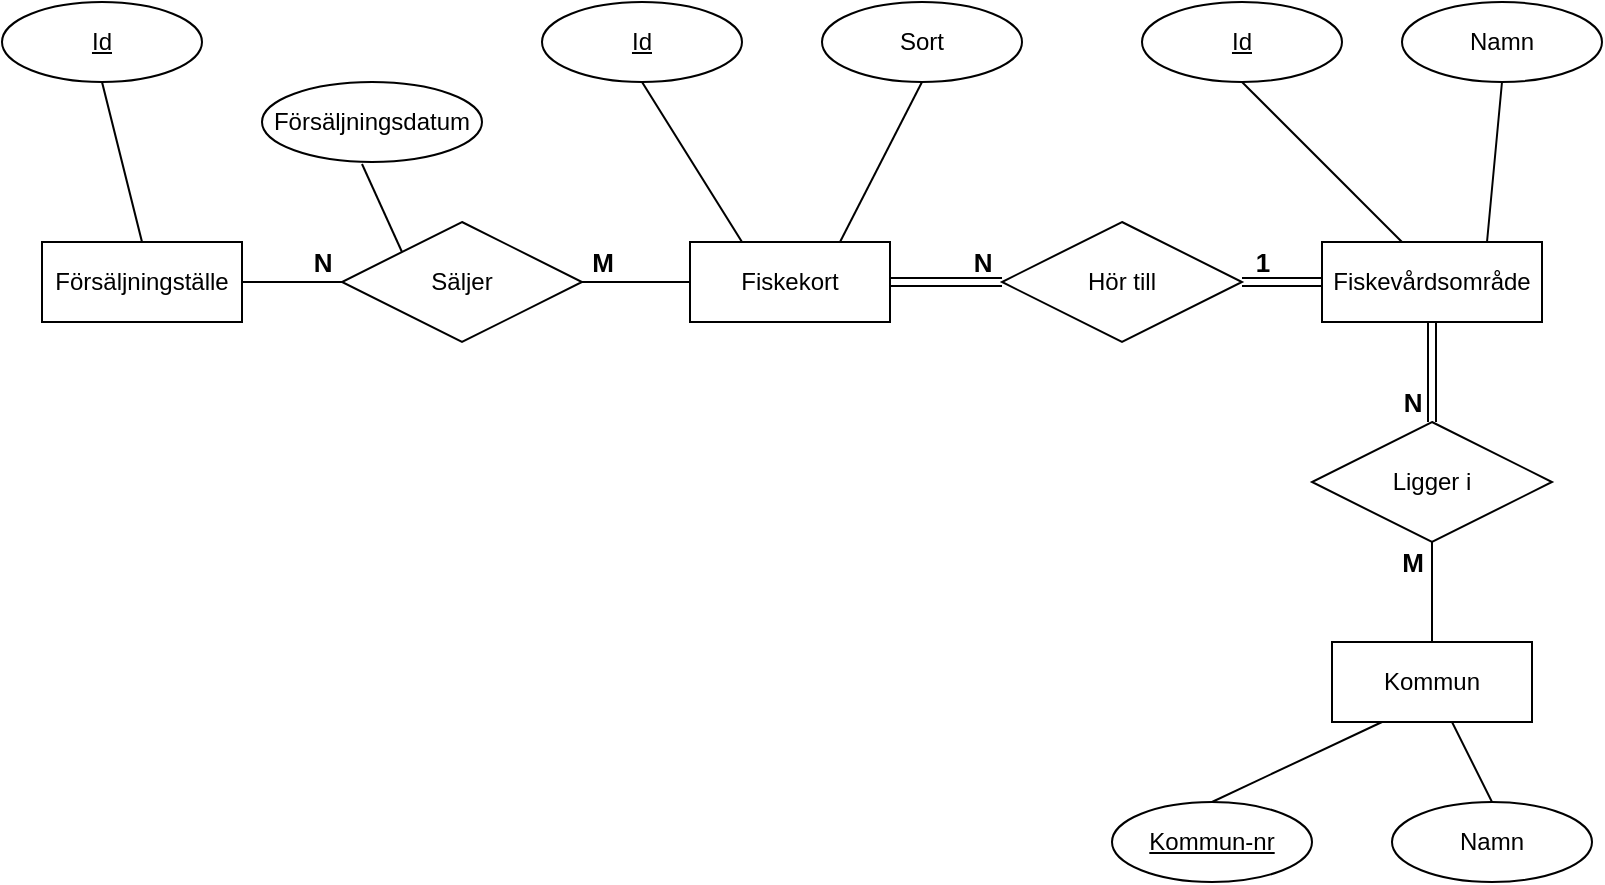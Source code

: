 <mxfile version="13.10.0" type="github">
  <diagram id="R2lEEEUBdFMjLlhIrx00" name="Page-1">
    <mxGraphModel dx="1068" dy="577" grid="1" gridSize="10" guides="1" tooltips="1" connect="1" arrows="1" fold="1" page="1" pageScale="1" pageWidth="827" pageHeight="1169" math="0" shadow="0" extFonts="Permanent Marker^https://fonts.googleapis.com/css?family=Permanent+Marker">
      <root>
        <mxCell id="0" />
        <mxCell id="1" parent="0" />
        <mxCell id="Pcwcp30AUG_rfzm1ce2V-1" value="Försäljningställe" style="whiteSpace=wrap;html=1;align=center;" vertex="1" parent="1">
          <mxGeometry x="40" y="240" width="100" height="40" as="geometry" />
        </mxCell>
        <mxCell id="Pcwcp30AUG_rfzm1ce2V-2" value="Säljer" style="shape=rhombus;perimeter=rhombusPerimeter;whiteSpace=wrap;html=1;align=center;" vertex="1" parent="1">
          <mxGeometry x="190" y="230" width="120" height="60" as="geometry" />
        </mxCell>
        <mxCell id="Pcwcp30AUG_rfzm1ce2V-3" value="Fiskekort" style="whiteSpace=wrap;html=1;align=center;" vertex="1" parent="1">
          <mxGeometry x="364" y="240" width="100" height="40" as="geometry" />
        </mxCell>
        <mxCell id="Pcwcp30AUG_rfzm1ce2V-4" value="Fiskevårdsområde" style="whiteSpace=wrap;html=1;align=center;" vertex="1" parent="1">
          <mxGeometry x="680" y="240" width="110" height="40" as="geometry" />
        </mxCell>
        <mxCell id="Pcwcp30AUG_rfzm1ce2V-27" value="" style="edgeStyle=orthogonalEdgeStyle;shape=link;rounded=0;orthogonalLoop=1;jettySize=auto;html=1;" edge="1" parent="1" source="Pcwcp30AUG_rfzm1ce2V-6" target="Pcwcp30AUG_rfzm1ce2V-3">
          <mxGeometry relative="1" as="geometry" />
        </mxCell>
        <mxCell id="Pcwcp30AUG_rfzm1ce2V-28" value="" style="edgeStyle=orthogonalEdgeStyle;shape=link;rounded=0;orthogonalLoop=1;jettySize=auto;html=1;" edge="1" parent="1" source="Pcwcp30AUG_rfzm1ce2V-6" target="Pcwcp30AUG_rfzm1ce2V-4">
          <mxGeometry relative="1" as="geometry" />
        </mxCell>
        <mxCell id="Pcwcp30AUG_rfzm1ce2V-6" value="Hör till" style="shape=rhombus;perimeter=rhombusPerimeter;whiteSpace=wrap;html=1;align=center;" vertex="1" parent="1">
          <mxGeometry x="520" y="230" width="120" height="60" as="geometry" />
        </mxCell>
        <mxCell id="Pcwcp30AUG_rfzm1ce2V-7" value="Kommun" style="whiteSpace=wrap;html=1;align=center;" vertex="1" parent="1">
          <mxGeometry x="685" y="440" width="100" height="40" as="geometry" />
        </mxCell>
        <mxCell id="Pcwcp30AUG_rfzm1ce2V-43" value="" style="edgeStyle=orthogonalEdgeStyle;shape=link;rounded=0;orthogonalLoop=1;jettySize=auto;html=1;fontSize=13;" edge="1" parent="1" source="Pcwcp30AUG_rfzm1ce2V-8" target="Pcwcp30AUG_rfzm1ce2V-4">
          <mxGeometry relative="1" as="geometry" />
        </mxCell>
        <mxCell id="Pcwcp30AUG_rfzm1ce2V-8" value="Ligger i" style="shape=rhombus;perimeter=rhombusPerimeter;whiteSpace=wrap;html=1;align=center;" vertex="1" parent="1">
          <mxGeometry x="675" y="330" width="120" height="60" as="geometry" />
        </mxCell>
        <mxCell id="Pcwcp30AUG_rfzm1ce2V-9" value="Id" style="ellipse;whiteSpace=wrap;html=1;align=center;fontStyle=4;" vertex="1" parent="1">
          <mxGeometry x="20" y="120" width="100" height="40" as="geometry" />
        </mxCell>
        <mxCell id="Pcwcp30AUG_rfzm1ce2V-10" value="Försäljningsdatum" style="ellipse;whiteSpace=wrap;html=1;align=center;" vertex="1" parent="1">
          <mxGeometry x="150" y="160" width="110" height="40" as="geometry" />
        </mxCell>
        <mxCell id="Pcwcp30AUG_rfzm1ce2V-11" value="Sort" style="ellipse;whiteSpace=wrap;html=1;align=center;" vertex="1" parent="1">
          <mxGeometry x="430" y="120" width="100" height="40" as="geometry" />
        </mxCell>
        <mxCell id="Pcwcp30AUG_rfzm1ce2V-13" value="Id" style="ellipse;whiteSpace=wrap;html=1;align=center;fontStyle=4;" vertex="1" parent="1">
          <mxGeometry x="290" y="120" width="100" height="40" as="geometry" />
        </mxCell>
        <mxCell id="Pcwcp30AUG_rfzm1ce2V-15" value="Namn" style="ellipse;whiteSpace=wrap;html=1;align=center;" vertex="1" parent="1">
          <mxGeometry x="715" y="520" width="100" height="40" as="geometry" />
        </mxCell>
        <mxCell id="Pcwcp30AUG_rfzm1ce2V-16" value="Kommun-nr" style="ellipse;whiteSpace=wrap;html=1;align=center;fontStyle=4;" vertex="1" parent="1">
          <mxGeometry x="575" y="520" width="100" height="40" as="geometry" />
        </mxCell>
        <mxCell id="Pcwcp30AUG_rfzm1ce2V-17" value="Id" style="ellipse;whiteSpace=wrap;html=1;align=center;fontStyle=4;" vertex="1" parent="1">
          <mxGeometry x="590" y="120" width="100" height="40" as="geometry" />
        </mxCell>
        <mxCell id="Pcwcp30AUG_rfzm1ce2V-18" value="Namn" style="ellipse;whiteSpace=wrap;html=1;align=center;" vertex="1" parent="1">
          <mxGeometry x="720" y="120" width="100" height="40" as="geometry" />
        </mxCell>
        <mxCell id="Pcwcp30AUG_rfzm1ce2V-19" value="" style="endArrow=none;html=1;rounded=0;exitX=1;exitY=0.5;exitDx=0;exitDy=0;entryX=0;entryY=0.5;entryDx=0;entryDy=0;" edge="1" parent="1" source="Pcwcp30AUG_rfzm1ce2V-1" target="Pcwcp30AUG_rfzm1ce2V-2">
          <mxGeometry relative="1" as="geometry">
            <mxPoint x="320" y="330" as="sourcePoint" />
            <mxPoint x="480" y="330" as="targetPoint" />
          </mxGeometry>
        </mxCell>
        <mxCell id="Pcwcp30AUG_rfzm1ce2V-20" value="" style="endArrow=none;html=1;rounded=0;exitX=1;exitY=0.5;exitDx=0;exitDy=0;entryX=0;entryY=0.5;entryDx=0;entryDy=0;" edge="1" parent="1" source="Pcwcp30AUG_rfzm1ce2V-2" target="Pcwcp30AUG_rfzm1ce2V-3">
          <mxGeometry relative="1" as="geometry">
            <mxPoint x="320" y="330" as="sourcePoint" />
            <mxPoint x="480" y="330" as="targetPoint" />
          </mxGeometry>
        </mxCell>
        <mxCell id="Pcwcp30AUG_rfzm1ce2V-21" value="" style="endArrow=none;html=1;rounded=0;exitX=0.5;exitY=1;exitDx=0;exitDy=0;entryX=0.5;entryY=0;entryDx=0;entryDy=0;" edge="1" parent="1" source="Pcwcp30AUG_rfzm1ce2V-9" target="Pcwcp30AUG_rfzm1ce2V-1">
          <mxGeometry relative="1" as="geometry">
            <mxPoint x="320" y="330" as="sourcePoint" />
            <mxPoint x="90" y="230" as="targetPoint" />
          </mxGeometry>
        </mxCell>
        <mxCell id="Pcwcp30AUG_rfzm1ce2V-22" value="" style="endArrow=none;html=1;rounded=0;entryX=0;entryY=0;entryDx=0;entryDy=0;" edge="1" parent="1" target="Pcwcp30AUG_rfzm1ce2V-2">
          <mxGeometry relative="1" as="geometry">
            <mxPoint x="200" y="201" as="sourcePoint" />
            <mxPoint x="480" y="330" as="targetPoint" />
          </mxGeometry>
        </mxCell>
        <mxCell id="Pcwcp30AUG_rfzm1ce2V-23" value="" style="endArrow=none;html=1;rounded=0;exitX=0.5;exitY=1;exitDx=0;exitDy=0;" edge="1" parent="1" source="Pcwcp30AUG_rfzm1ce2V-13">
          <mxGeometry relative="1" as="geometry">
            <mxPoint x="290" y="320" as="sourcePoint" />
            <mxPoint x="390" y="240" as="targetPoint" />
          </mxGeometry>
        </mxCell>
        <mxCell id="Pcwcp30AUG_rfzm1ce2V-24" value="" style="endArrow=none;html=1;rounded=0;entryX=0.5;entryY=1;entryDx=0;entryDy=0;exitX=0.75;exitY=0;exitDx=0;exitDy=0;" edge="1" parent="1" source="Pcwcp30AUG_rfzm1ce2V-3" target="Pcwcp30AUG_rfzm1ce2V-11">
          <mxGeometry relative="1" as="geometry">
            <mxPoint x="290" y="320" as="sourcePoint" />
            <mxPoint x="450" y="320" as="targetPoint" />
          </mxGeometry>
        </mxCell>
        <mxCell id="Pcwcp30AUG_rfzm1ce2V-25" value="" style="endArrow=none;html=1;rounded=0;entryX=0.5;entryY=1;entryDx=0;entryDy=0;" edge="1" parent="1" target="Pcwcp30AUG_rfzm1ce2V-17">
          <mxGeometry relative="1" as="geometry">
            <mxPoint x="720" y="240" as="sourcePoint" />
            <mxPoint x="450" y="320" as="targetPoint" />
          </mxGeometry>
        </mxCell>
        <mxCell id="Pcwcp30AUG_rfzm1ce2V-32" value="" style="endArrow=none;html=1;rounded=0;entryX=0.25;entryY=1;entryDx=0;entryDy=0;exitX=0.5;exitY=0;exitDx=0;exitDy=0;" edge="1" parent="1" source="Pcwcp30AUG_rfzm1ce2V-16" target="Pcwcp30AUG_rfzm1ce2V-7">
          <mxGeometry relative="1" as="geometry">
            <mxPoint x="290" y="320" as="sourcePoint" />
            <mxPoint x="450" y="320" as="targetPoint" />
          </mxGeometry>
        </mxCell>
        <mxCell id="Pcwcp30AUG_rfzm1ce2V-33" value="" style="endArrow=none;html=1;rounded=0;entryX=0.5;entryY=0;entryDx=0;entryDy=0;" edge="1" parent="1" source="Pcwcp30AUG_rfzm1ce2V-7" target="Pcwcp30AUG_rfzm1ce2V-15">
          <mxGeometry relative="1" as="geometry">
            <mxPoint x="290" y="320" as="sourcePoint" />
            <mxPoint x="450" y="320" as="targetPoint" />
          </mxGeometry>
        </mxCell>
        <mxCell id="Pcwcp30AUG_rfzm1ce2V-34" value="" style="endArrow=none;html=1;rounded=0;entryX=0.5;entryY=1;entryDx=0;entryDy=0;exitX=0.75;exitY=0;exitDx=0;exitDy=0;" edge="1" parent="1" source="Pcwcp30AUG_rfzm1ce2V-4" target="Pcwcp30AUG_rfzm1ce2V-18">
          <mxGeometry relative="1" as="geometry">
            <mxPoint x="760" y="230" as="sourcePoint" />
            <mxPoint x="450" y="320" as="targetPoint" />
          </mxGeometry>
        </mxCell>
        <mxCell id="Pcwcp30AUG_rfzm1ce2V-35" value="&lt;font style=&quot;font-size: 13px;&quot;&gt;&lt;b style=&quot;font-size: 13px;&quot;&gt;N&lt;/b&gt;&lt;/font&gt;" style="text;html=1;resizable=0;autosize=1;align=center;verticalAlign=middle;points=[];fillColor=none;strokeColor=none;rounded=0;fontSize=13;" vertex="1" parent="1">
          <mxGeometry x="170" y="240" width="20" height="20" as="geometry" />
        </mxCell>
        <mxCell id="Pcwcp30AUG_rfzm1ce2V-36" value="&lt;font style=&quot;font-size: 13px&quot;&gt;&lt;b style=&quot;font-size: 13px&quot;&gt;M&lt;/b&gt;&lt;/font&gt;" style="text;html=1;resizable=0;autosize=1;align=center;verticalAlign=middle;points=[];fillColor=none;strokeColor=none;rounded=0;fontSize=13;" vertex="1" parent="1">
          <mxGeometry x="305" y="240" width="30" height="20" as="geometry" />
        </mxCell>
        <mxCell id="Pcwcp30AUG_rfzm1ce2V-38" value="&lt;font style=&quot;font-size: 13px;&quot;&gt;&lt;b style=&quot;font-size: 13px;&quot;&gt;N&lt;/b&gt;&lt;/font&gt;" style="text;html=1;resizable=0;autosize=1;align=center;verticalAlign=middle;points=[];fillColor=none;strokeColor=none;rounded=0;fontSize=13;" vertex="1" parent="1">
          <mxGeometry x="500" y="240" width="20" height="20" as="geometry" />
        </mxCell>
        <mxCell id="Pcwcp30AUG_rfzm1ce2V-39" value="&lt;font style=&quot;font-size: 13px&quot;&gt;&lt;b style=&quot;font-size: 13px&quot;&gt;1&lt;/b&gt;&lt;/font&gt;" style="text;html=1;resizable=0;autosize=1;align=center;verticalAlign=middle;points=[];fillColor=none;strokeColor=none;rounded=0;fontSize=13;" vertex="1" parent="1">
          <mxGeometry x="640" y="240" width="20" height="20" as="geometry" />
        </mxCell>
        <mxCell id="Pcwcp30AUG_rfzm1ce2V-41" value="&lt;font style=&quot;font-size: 13px;&quot;&gt;&lt;b style=&quot;font-size: 13px;&quot;&gt;N&lt;/b&gt;&lt;/font&gt;" style="text;html=1;resizable=0;autosize=1;align=center;verticalAlign=middle;points=[];fillColor=none;strokeColor=none;rounded=0;fontSize=13;" vertex="1" parent="1">
          <mxGeometry x="715" y="310" width="20" height="20" as="geometry" />
        </mxCell>
        <mxCell id="Pcwcp30AUG_rfzm1ce2V-42" value="&lt;font style=&quot;font-size: 13px&quot;&gt;&lt;b style=&quot;font-size: 13px&quot;&gt;M&lt;/b&gt;&lt;/font&gt;" style="text;html=1;resizable=0;autosize=1;align=center;verticalAlign=middle;points=[];fillColor=none;strokeColor=none;rounded=0;fontSize=13;" vertex="1" parent="1">
          <mxGeometry x="710" y="390" width="30" height="20" as="geometry" />
        </mxCell>
        <mxCell id="Pcwcp30AUG_rfzm1ce2V-44" value="" style="endArrow=none;html=1;rounded=0;fontSize=13;entryX=0.5;entryY=0;entryDx=0;entryDy=0;exitX=0.5;exitY=1;exitDx=0;exitDy=0;" edge="1" parent="1" source="Pcwcp30AUG_rfzm1ce2V-8" target="Pcwcp30AUG_rfzm1ce2V-7">
          <mxGeometry relative="1" as="geometry">
            <mxPoint x="390" y="320" as="sourcePoint" />
            <mxPoint x="550" y="320" as="targetPoint" />
          </mxGeometry>
        </mxCell>
      </root>
    </mxGraphModel>
  </diagram>
</mxfile>
